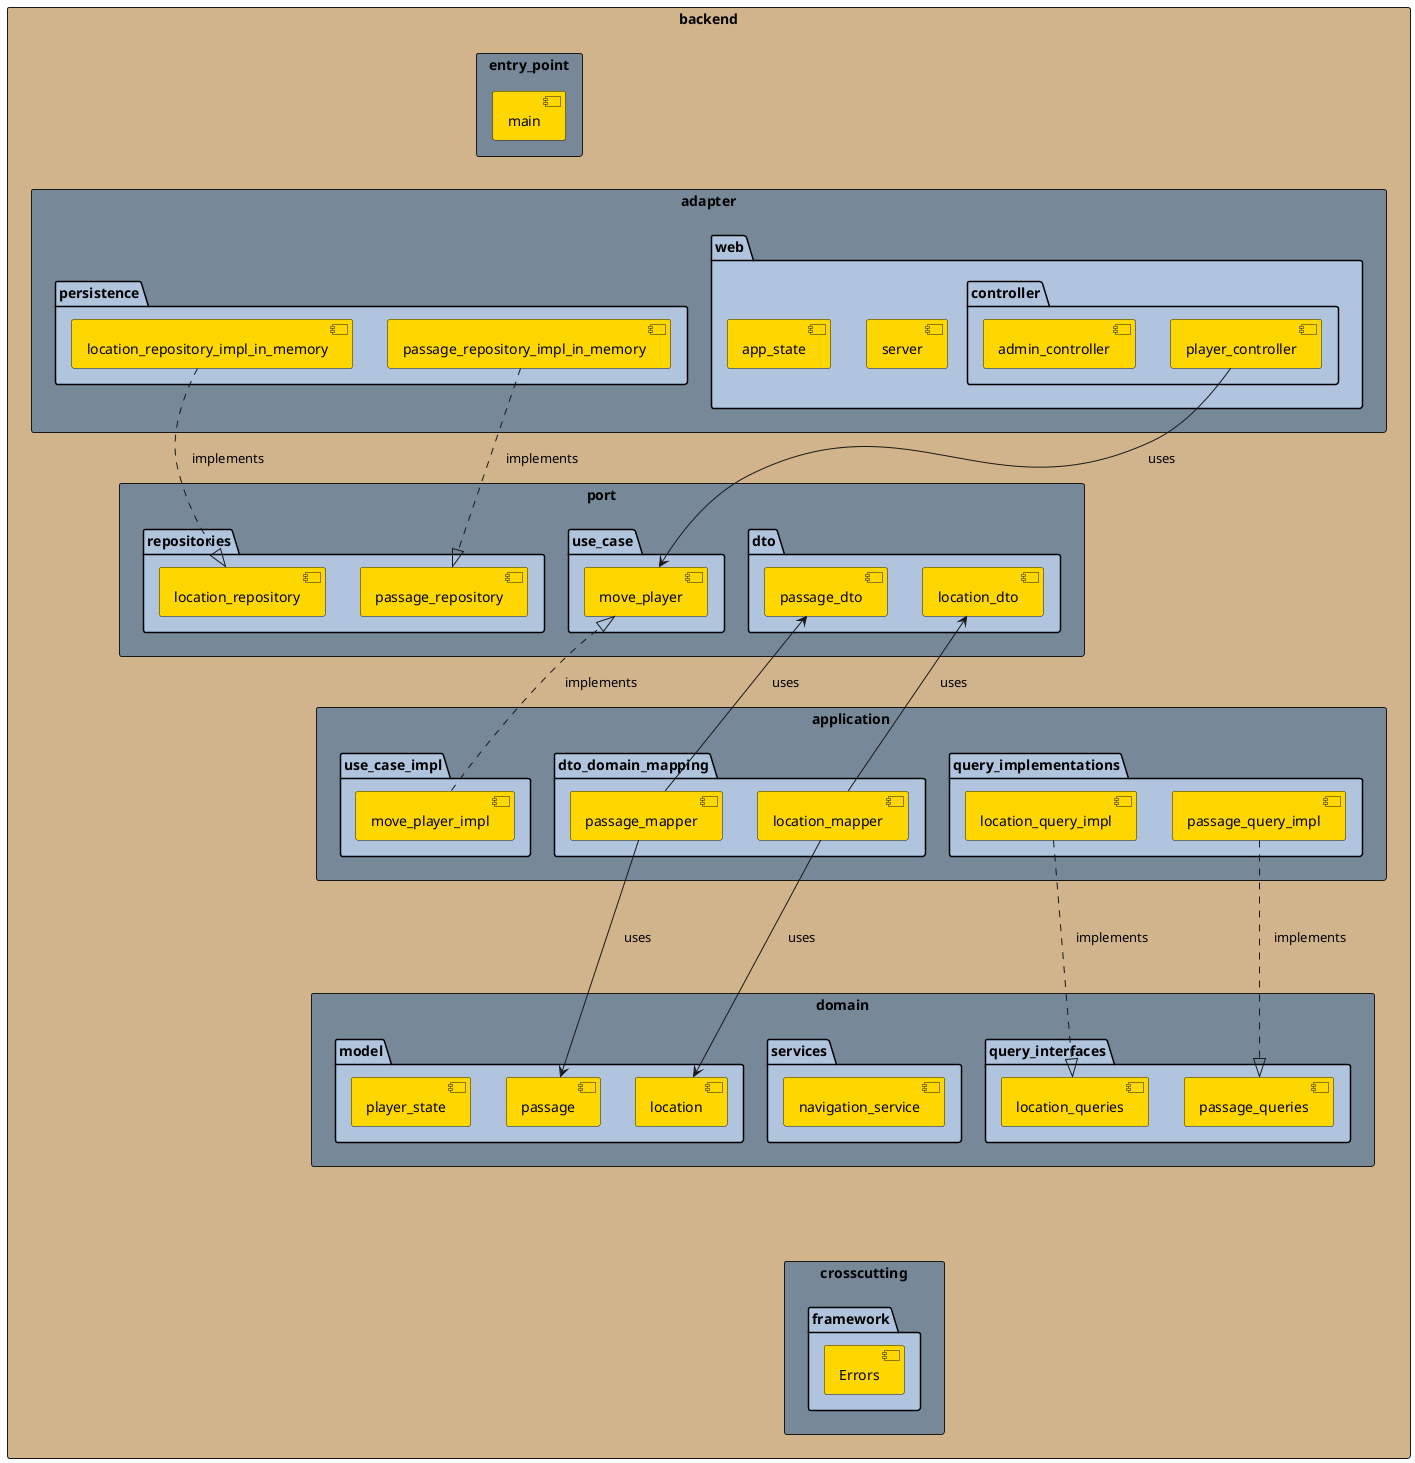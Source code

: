 @startuml
top to bottom direction

rectangle "backend" #Tan {

rectangle "crosscutting" #LightSlateGray {
    package "framework" #LightSteelBlue {
        [Errors] #Gold
    }
}

rectangle "domain" #LightSlateGray {

    package "model" #LightSteelBlue {
        [location] #Gold
        [passage] #Gold
        [player_state] #Gold
    }

    package "services" #LightSteelBlue {
        [navigation_service] #Gold
    }

    package "query_interfaces" #LightSteelBlue {
            [location_queries] #Gold
            [passage_queries] #Gold
    }
}

rectangle "application" #LightSlateGray {

    package "query_implementations" #LightSteelBlue {
        [location_query_impl] #Gold
        [passage_query_impl] #Gold
      }

    package "use_case_impl" #LightSteelBlue {
        [move_player_impl] #Gold
      }

    package "dto_domain_mapping" #LightSteelBlue {
             [location_mapper] #Gold
             [passage_mapper] #Gold
    }

}

rectangle "port" #LightSlateGray {

    package "dto" #LightSteelBlue {
        [location_dto] #Gold
        [passage_dto] #Gold
      }

    package "use_case" #LightSteelBlue {
        [move_player] #Gold
      }

    package "repositories" #LightSteelBlue {
        [location_repository] #Gold
        [passage_repository] #Gold
      }

    package "dto_domain_mapping" #LightSteelBlue {
             [location_mapper] #Gold
             [passage_mapper] #Gold
    }

}


rectangle "adapter" #LightSlateGray {

    package "persistence" #LightSteelBlue {
        [location_repository_impl_in_memory] #Gold
        [passage_repository_impl_in_memory] #Gold
      }

    package "web" #LightSteelBlue {
        package "controller" #LightSteelBlue {
                [player_controller] #Gold
                [admin_controller] #Gold
           }
         [server]   #Gold
         [app_state] #Gold
      }
}

rectangle "entry_point" #LightSlateGray {

    [main] #Gold

}

}

' ***********************
' layout
' ***********************

' layer domain
        [location]-[hidden]--[Errors]
        [passage]-[hidden]--[Errors]
        [navigation_service]-[hidden]--[Errors]
        [location_queries]-[hidden]--[Errors]
        [passage_queries]-[hidden]--[Errors]



' layer application
        [location_query_impl]-[hidden]-[passage_queries]

' layer port

          [move_player]-[hidden]-[passage_mapper]
          [passage_repository]-[hidden]-[passage_mapper]


' layer port - application

          [move_player]-[hidden]-[passage_mapper]
          [passage_repository]-[hidden]-[passage_mapper]

' layer adapter

          [location_repository_impl_in_memory]-[hidden]-[location_repository]


          [main]-[hidden]-[location_repository_impl_in_memory]
          [main]-[hidden]-[passage_repository_impl_in_memory]
           [main]-[hidden]-[player_controller]

' ***********************
' implements
' ***********************

        [move_player_impl].|>[move_player] : "    implements"
        [passage_repository_impl_in_memory].|>[passage_repository] : "    implements"
        [location_repository_impl_in_memory].|>[location_repository] : "    implements"


        [passage_query_impl]...|>[passage_queries]: "    implements"
        [location_query_impl]...|>[location_queries]: "    implements"

        [player_controller] --> [move_player]: "    uses"
'          [navigation_service] --> [location_queries]: "    uses"
'         [navigation_service] --> [passage_queries]: "    uses"

          [passage_mapper] -> [passage]: "    uses"
         [location_mapper] -> [location]: "    uses"

          [passage_mapper] -> [passage_dto]: "    uses"
         [location_mapper] -> [location_dto]: "    uses"


@enduml
